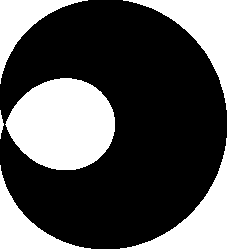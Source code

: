 size(4cm,0);

//Return Circle AB diameter
path circle(pair A, pair B)
{
  return shift(midpoint(A--B))*scale(abs(A-B)/2)*unitcircle;
}

pair A=(0,0), B=(1,0), C=(2,0);
path cleAB=circle(A,B);
path cleAC=circle(A,C);

for(real t=0; t<length(cleAB); t+=0.01)
  fill(circle(point(cleAB,t),point(cleAC,t)));
